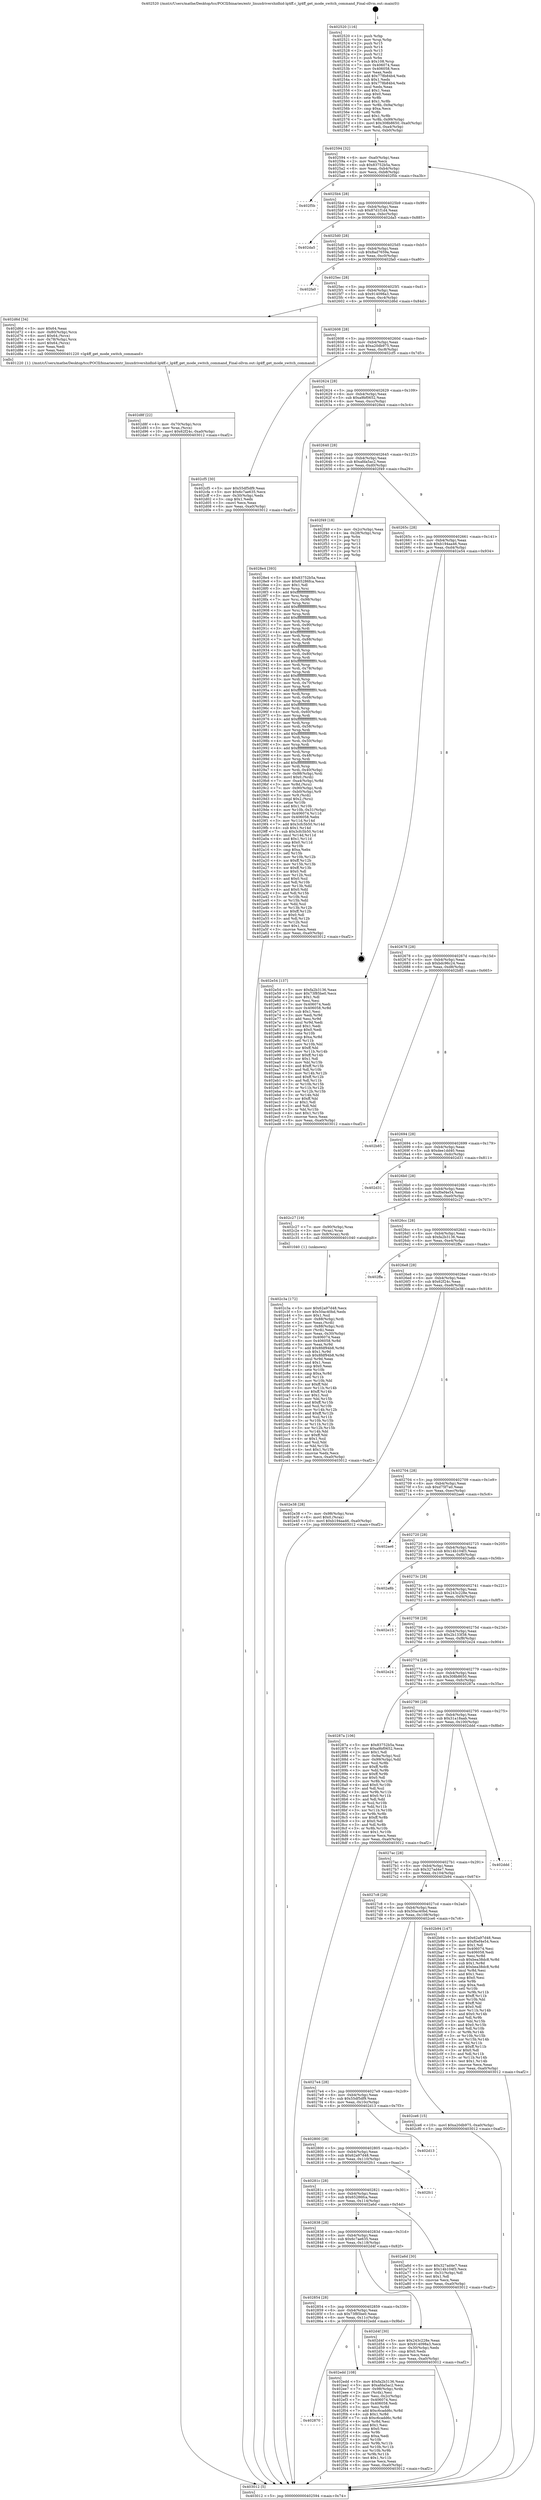 digraph "0x402520" {
  label = "0x402520 (/mnt/c/Users/mathe/Desktop/tcc/POCII/binaries/extr_linuxdrivershidhid-lg4ff.c_lg4ff_get_mode_switch_command_Final-ollvm.out::main(0))"
  labelloc = "t"
  node[shape=record]

  Entry [label="",width=0.3,height=0.3,shape=circle,fillcolor=black,style=filled]
  "0x402594" [label="{
     0x402594 [32]\l
     | [instrs]\l
     &nbsp;&nbsp;0x402594 \<+6\>: mov -0xa0(%rbp),%eax\l
     &nbsp;&nbsp;0x40259a \<+2\>: mov %eax,%ecx\l
     &nbsp;&nbsp;0x40259c \<+6\>: sub $0x83752b5a,%ecx\l
     &nbsp;&nbsp;0x4025a2 \<+6\>: mov %eax,-0xb4(%rbp)\l
     &nbsp;&nbsp;0x4025a8 \<+6\>: mov %ecx,-0xb8(%rbp)\l
     &nbsp;&nbsp;0x4025ae \<+6\>: je 0000000000402f5b \<main+0xa3b\>\l
  }"]
  "0x402f5b" [label="{
     0x402f5b\l
  }", style=dashed]
  "0x4025b4" [label="{
     0x4025b4 [28]\l
     | [instrs]\l
     &nbsp;&nbsp;0x4025b4 \<+5\>: jmp 00000000004025b9 \<main+0x99\>\l
     &nbsp;&nbsp;0x4025b9 \<+6\>: mov -0xb4(%rbp),%eax\l
     &nbsp;&nbsp;0x4025bf \<+5\>: sub $0x87d1f1d4,%eax\l
     &nbsp;&nbsp;0x4025c4 \<+6\>: mov %eax,-0xbc(%rbp)\l
     &nbsp;&nbsp;0x4025ca \<+6\>: je 0000000000402da5 \<main+0x885\>\l
  }"]
  Exit [label="",width=0.3,height=0.3,shape=circle,fillcolor=black,style=filled,peripheries=2]
  "0x402da5" [label="{
     0x402da5\l
  }", style=dashed]
  "0x4025d0" [label="{
     0x4025d0 [28]\l
     | [instrs]\l
     &nbsp;&nbsp;0x4025d0 \<+5\>: jmp 00000000004025d5 \<main+0xb5\>\l
     &nbsp;&nbsp;0x4025d5 \<+6\>: mov -0xb4(%rbp),%eax\l
     &nbsp;&nbsp;0x4025db \<+5\>: sub $0x8ad7659a,%eax\l
     &nbsp;&nbsp;0x4025e0 \<+6\>: mov %eax,-0xc0(%rbp)\l
     &nbsp;&nbsp;0x4025e6 \<+6\>: je 0000000000402fa0 \<main+0xa80\>\l
  }"]
  "0x402870" [label="{
     0x402870\l
  }", style=dashed]
  "0x402fa0" [label="{
     0x402fa0\l
  }", style=dashed]
  "0x4025ec" [label="{
     0x4025ec [28]\l
     | [instrs]\l
     &nbsp;&nbsp;0x4025ec \<+5\>: jmp 00000000004025f1 \<main+0xd1\>\l
     &nbsp;&nbsp;0x4025f1 \<+6\>: mov -0xb4(%rbp),%eax\l
     &nbsp;&nbsp;0x4025f7 \<+5\>: sub $0x914098a3,%eax\l
     &nbsp;&nbsp;0x4025fc \<+6\>: mov %eax,-0xc4(%rbp)\l
     &nbsp;&nbsp;0x402602 \<+6\>: je 0000000000402d6d \<main+0x84d\>\l
  }"]
  "0x402edd" [label="{
     0x402edd [108]\l
     | [instrs]\l
     &nbsp;&nbsp;0x402edd \<+5\>: mov $0xfa2b3136,%eax\l
     &nbsp;&nbsp;0x402ee2 \<+5\>: mov $0xafda5ac2,%ecx\l
     &nbsp;&nbsp;0x402ee7 \<+7\>: mov -0x98(%rbp),%rdx\l
     &nbsp;&nbsp;0x402eee \<+2\>: mov (%rdx),%esi\l
     &nbsp;&nbsp;0x402ef0 \<+3\>: mov %esi,-0x2c(%rbp)\l
     &nbsp;&nbsp;0x402ef3 \<+7\>: mov 0x406074,%esi\l
     &nbsp;&nbsp;0x402efa \<+7\>: mov 0x406058,%edi\l
     &nbsp;&nbsp;0x402f01 \<+3\>: mov %esi,%r8d\l
     &nbsp;&nbsp;0x402f04 \<+7\>: add $0xc6cadd6c,%r8d\l
     &nbsp;&nbsp;0x402f0b \<+4\>: sub $0x1,%r8d\l
     &nbsp;&nbsp;0x402f0f \<+7\>: sub $0xc6cadd6c,%r8d\l
     &nbsp;&nbsp;0x402f16 \<+4\>: imul %r8d,%esi\l
     &nbsp;&nbsp;0x402f1a \<+3\>: and $0x1,%esi\l
     &nbsp;&nbsp;0x402f1d \<+3\>: cmp $0x0,%esi\l
     &nbsp;&nbsp;0x402f20 \<+4\>: sete %r9b\l
     &nbsp;&nbsp;0x402f24 \<+3\>: cmp $0xa,%edi\l
     &nbsp;&nbsp;0x402f27 \<+4\>: setl %r10b\l
     &nbsp;&nbsp;0x402f2b \<+3\>: mov %r9b,%r11b\l
     &nbsp;&nbsp;0x402f2e \<+3\>: and %r10b,%r11b\l
     &nbsp;&nbsp;0x402f31 \<+3\>: xor %r10b,%r9b\l
     &nbsp;&nbsp;0x402f34 \<+3\>: or %r9b,%r11b\l
     &nbsp;&nbsp;0x402f37 \<+4\>: test $0x1,%r11b\l
     &nbsp;&nbsp;0x402f3b \<+3\>: cmovne %ecx,%eax\l
     &nbsp;&nbsp;0x402f3e \<+6\>: mov %eax,-0xa0(%rbp)\l
     &nbsp;&nbsp;0x402f44 \<+5\>: jmp 0000000000403012 \<main+0xaf2\>\l
  }"]
  "0x402d6d" [label="{
     0x402d6d [34]\l
     | [instrs]\l
     &nbsp;&nbsp;0x402d6d \<+5\>: mov $0x64,%eax\l
     &nbsp;&nbsp;0x402d72 \<+4\>: mov -0x80(%rbp),%rcx\l
     &nbsp;&nbsp;0x402d76 \<+6\>: movl $0x64,(%rcx)\l
     &nbsp;&nbsp;0x402d7c \<+4\>: mov -0x78(%rbp),%rcx\l
     &nbsp;&nbsp;0x402d80 \<+6\>: movl $0x64,(%rcx)\l
     &nbsp;&nbsp;0x402d86 \<+2\>: mov %eax,%edi\l
     &nbsp;&nbsp;0x402d88 \<+2\>: mov %eax,%esi\l
     &nbsp;&nbsp;0x402d8a \<+5\>: call 0000000000401220 \<lg4ff_get_mode_switch_command\>\l
     | [calls]\l
     &nbsp;&nbsp;0x401220 \{1\} (/mnt/c/Users/mathe/Desktop/tcc/POCII/binaries/extr_linuxdrivershidhid-lg4ff.c_lg4ff_get_mode_switch_command_Final-ollvm.out::lg4ff_get_mode_switch_command)\l
  }"]
  "0x402608" [label="{
     0x402608 [28]\l
     | [instrs]\l
     &nbsp;&nbsp;0x402608 \<+5\>: jmp 000000000040260d \<main+0xed\>\l
     &nbsp;&nbsp;0x40260d \<+6\>: mov -0xb4(%rbp),%eax\l
     &nbsp;&nbsp;0x402613 \<+5\>: sub $0xa20db975,%eax\l
     &nbsp;&nbsp;0x402618 \<+6\>: mov %eax,-0xc8(%rbp)\l
     &nbsp;&nbsp;0x40261e \<+6\>: je 0000000000402cf5 \<main+0x7d5\>\l
  }"]
  "0x402d8f" [label="{
     0x402d8f [22]\l
     | [instrs]\l
     &nbsp;&nbsp;0x402d8f \<+4\>: mov -0x70(%rbp),%rcx\l
     &nbsp;&nbsp;0x402d93 \<+3\>: mov %rax,(%rcx)\l
     &nbsp;&nbsp;0x402d96 \<+10\>: movl $0x62f24c,-0xa0(%rbp)\l
     &nbsp;&nbsp;0x402da0 \<+5\>: jmp 0000000000403012 \<main+0xaf2\>\l
  }"]
  "0x402cf5" [label="{
     0x402cf5 [30]\l
     | [instrs]\l
     &nbsp;&nbsp;0x402cf5 \<+5\>: mov $0x55df5df9,%eax\l
     &nbsp;&nbsp;0x402cfa \<+5\>: mov $0x6c7ae635,%ecx\l
     &nbsp;&nbsp;0x402cff \<+3\>: mov -0x30(%rbp),%edx\l
     &nbsp;&nbsp;0x402d02 \<+3\>: cmp $0x1,%edx\l
     &nbsp;&nbsp;0x402d05 \<+3\>: cmovl %ecx,%eax\l
     &nbsp;&nbsp;0x402d08 \<+6\>: mov %eax,-0xa0(%rbp)\l
     &nbsp;&nbsp;0x402d0e \<+5\>: jmp 0000000000403012 \<main+0xaf2\>\l
  }"]
  "0x402624" [label="{
     0x402624 [28]\l
     | [instrs]\l
     &nbsp;&nbsp;0x402624 \<+5\>: jmp 0000000000402629 \<main+0x109\>\l
     &nbsp;&nbsp;0x402629 \<+6\>: mov -0xb4(%rbp),%eax\l
     &nbsp;&nbsp;0x40262f \<+5\>: sub $0xa9bf0652,%eax\l
     &nbsp;&nbsp;0x402634 \<+6\>: mov %eax,-0xcc(%rbp)\l
     &nbsp;&nbsp;0x40263a \<+6\>: je 00000000004028e4 \<main+0x3c4\>\l
  }"]
  "0x402854" [label="{
     0x402854 [28]\l
     | [instrs]\l
     &nbsp;&nbsp;0x402854 \<+5\>: jmp 0000000000402859 \<main+0x339\>\l
     &nbsp;&nbsp;0x402859 \<+6\>: mov -0xb4(%rbp),%eax\l
     &nbsp;&nbsp;0x40285f \<+5\>: sub $0x73f85be0,%eax\l
     &nbsp;&nbsp;0x402864 \<+6\>: mov %eax,-0x11c(%rbp)\l
     &nbsp;&nbsp;0x40286a \<+6\>: je 0000000000402edd \<main+0x9bd\>\l
  }"]
  "0x4028e4" [label="{
     0x4028e4 [393]\l
     | [instrs]\l
     &nbsp;&nbsp;0x4028e4 \<+5\>: mov $0x83752b5a,%eax\l
     &nbsp;&nbsp;0x4028e9 \<+5\>: mov $0x65286fca,%ecx\l
     &nbsp;&nbsp;0x4028ee \<+2\>: mov $0x1,%dl\l
     &nbsp;&nbsp;0x4028f0 \<+3\>: mov %rsp,%rsi\l
     &nbsp;&nbsp;0x4028f3 \<+4\>: add $0xfffffffffffffff0,%rsi\l
     &nbsp;&nbsp;0x4028f7 \<+3\>: mov %rsi,%rsp\l
     &nbsp;&nbsp;0x4028fa \<+7\>: mov %rsi,-0x98(%rbp)\l
     &nbsp;&nbsp;0x402901 \<+3\>: mov %rsp,%rsi\l
     &nbsp;&nbsp;0x402904 \<+4\>: add $0xfffffffffffffff0,%rsi\l
     &nbsp;&nbsp;0x402908 \<+3\>: mov %rsi,%rsp\l
     &nbsp;&nbsp;0x40290b \<+3\>: mov %rsp,%rdi\l
     &nbsp;&nbsp;0x40290e \<+4\>: add $0xfffffffffffffff0,%rdi\l
     &nbsp;&nbsp;0x402912 \<+3\>: mov %rdi,%rsp\l
     &nbsp;&nbsp;0x402915 \<+7\>: mov %rdi,-0x90(%rbp)\l
     &nbsp;&nbsp;0x40291c \<+3\>: mov %rsp,%rdi\l
     &nbsp;&nbsp;0x40291f \<+4\>: add $0xfffffffffffffff0,%rdi\l
     &nbsp;&nbsp;0x402923 \<+3\>: mov %rdi,%rsp\l
     &nbsp;&nbsp;0x402926 \<+7\>: mov %rdi,-0x88(%rbp)\l
     &nbsp;&nbsp;0x40292d \<+3\>: mov %rsp,%rdi\l
     &nbsp;&nbsp;0x402930 \<+4\>: add $0xfffffffffffffff0,%rdi\l
     &nbsp;&nbsp;0x402934 \<+3\>: mov %rdi,%rsp\l
     &nbsp;&nbsp;0x402937 \<+4\>: mov %rdi,-0x80(%rbp)\l
     &nbsp;&nbsp;0x40293b \<+3\>: mov %rsp,%rdi\l
     &nbsp;&nbsp;0x40293e \<+4\>: add $0xfffffffffffffff0,%rdi\l
     &nbsp;&nbsp;0x402942 \<+3\>: mov %rdi,%rsp\l
     &nbsp;&nbsp;0x402945 \<+4\>: mov %rdi,-0x78(%rbp)\l
     &nbsp;&nbsp;0x402949 \<+3\>: mov %rsp,%rdi\l
     &nbsp;&nbsp;0x40294c \<+4\>: add $0xfffffffffffffff0,%rdi\l
     &nbsp;&nbsp;0x402950 \<+3\>: mov %rdi,%rsp\l
     &nbsp;&nbsp;0x402953 \<+4\>: mov %rdi,-0x70(%rbp)\l
     &nbsp;&nbsp;0x402957 \<+3\>: mov %rsp,%rdi\l
     &nbsp;&nbsp;0x40295a \<+4\>: add $0xfffffffffffffff0,%rdi\l
     &nbsp;&nbsp;0x40295e \<+3\>: mov %rdi,%rsp\l
     &nbsp;&nbsp;0x402961 \<+4\>: mov %rdi,-0x68(%rbp)\l
     &nbsp;&nbsp;0x402965 \<+3\>: mov %rsp,%rdi\l
     &nbsp;&nbsp;0x402968 \<+4\>: add $0xfffffffffffffff0,%rdi\l
     &nbsp;&nbsp;0x40296c \<+3\>: mov %rdi,%rsp\l
     &nbsp;&nbsp;0x40296f \<+4\>: mov %rdi,-0x60(%rbp)\l
     &nbsp;&nbsp;0x402973 \<+3\>: mov %rsp,%rdi\l
     &nbsp;&nbsp;0x402976 \<+4\>: add $0xfffffffffffffff0,%rdi\l
     &nbsp;&nbsp;0x40297a \<+3\>: mov %rdi,%rsp\l
     &nbsp;&nbsp;0x40297d \<+4\>: mov %rdi,-0x58(%rbp)\l
     &nbsp;&nbsp;0x402981 \<+3\>: mov %rsp,%rdi\l
     &nbsp;&nbsp;0x402984 \<+4\>: add $0xfffffffffffffff0,%rdi\l
     &nbsp;&nbsp;0x402988 \<+3\>: mov %rdi,%rsp\l
     &nbsp;&nbsp;0x40298b \<+4\>: mov %rdi,-0x50(%rbp)\l
     &nbsp;&nbsp;0x40298f \<+3\>: mov %rsp,%rdi\l
     &nbsp;&nbsp;0x402992 \<+4\>: add $0xfffffffffffffff0,%rdi\l
     &nbsp;&nbsp;0x402996 \<+3\>: mov %rdi,%rsp\l
     &nbsp;&nbsp;0x402999 \<+4\>: mov %rdi,-0x48(%rbp)\l
     &nbsp;&nbsp;0x40299d \<+3\>: mov %rsp,%rdi\l
     &nbsp;&nbsp;0x4029a0 \<+4\>: add $0xfffffffffffffff0,%rdi\l
     &nbsp;&nbsp;0x4029a4 \<+3\>: mov %rdi,%rsp\l
     &nbsp;&nbsp;0x4029a7 \<+4\>: mov %rdi,-0x40(%rbp)\l
     &nbsp;&nbsp;0x4029ab \<+7\>: mov -0x98(%rbp),%rdi\l
     &nbsp;&nbsp;0x4029b2 \<+6\>: movl $0x0,(%rdi)\l
     &nbsp;&nbsp;0x4029b8 \<+7\>: mov -0xa4(%rbp),%r8d\l
     &nbsp;&nbsp;0x4029bf \<+3\>: mov %r8d,(%rsi)\l
     &nbsp;&nbsp;0x4029c2 \<+7\>: mov -0x90(%rbp),%rdi\l
     &nbsp;&nbsp;0x4029c9 \<+7\>: mov -0xb0(%rbp),%r9\l
     &nbsp;&nbsp;0x4029d0 \<+3\>: mov %r9,(%rdi)\l
     &nbsp;&nbsp;0x4029d3 \<+3\>: cmpl $0x2,(%rsi)\l
     &nbsp;&nbsp;0x4029d6 \<+4\>: setne %r10b\l
     &nbsp;&nbsp;0x4029da \<+4\>: and $0x1,%r10b\l
     &nbsp;&nbsp;0x4029de \<+4\>: mov %r10b,-0x31(%rbp)\l
     &nbsp;&nbsp;0x4029e2 \<+8\>: mov 0x406074,%r11d\l
     &nbsp;&nbsp;0x4029ea \<+7\>: mov 0x406058,%ebx\l
     &nbsp;&nbsp;0x4029f1 \<+3\>: mov %r11d,%r14d\l
     &nbsp;&nbsp;0x4029f4 \<+7\>: add $0x3cfc5b50,%r14d\l
     &nbsp;&nbsp;0x4029fb \<+4\>: sub $0x1,%r14d\l
     &nbsp;&nbsp;0x4029ff \<+7\>: sub $0x3cfc5b50,%r14d\l
     &nbsp;&nbsp;0x402a06 \<+4\>: imul %r14d,%r11d\l
     &nbsp;&nbsp;0x402a0a \<+4\>: and $0x1,%r11d\l
     &nbsp;&nbsp;0x402a0e \<+4\>: cmp $0x0,%r11d\l
     &nbsp;&nbsp;0x402a12 \<+4\>: sete %r10b\l
     &nbsp;&nbsp;0x402a16 \<+3\>: cmp $0xa,%ebx\l
     &nbsp;&nbsp;0x402a19 \<+4\>: setl %r15b\l
     &nbsp;&nbsp;0x402a1d \<+3\>: mov %r10b,%r12b\l
     &nbsp;&nbsp;0x402a20 \<+4\>: xor $0xff,%r12b\l
     &nbsp;&nbsp;0x402a24 \<+3\>: mov %r15b,%r13b\l
     &nbsp;&nbsp;0x402a27 \<+4\>: xor $0xff,%r13b\l
     &nbsp;&nbsp;0x402a2b \<+3\>: xor $0x0,%dl\l
     &nbsp;&nbsp;0x402a2e \<+3\>: mov %r12b,%sil\l
     &nbsp;&nbsp;0x402a31 \<+4\>: and $0x0,%sil\l
     &nbsp;&nbsp;0x402a35 \<+3\>: and %dl,%r10b\l
     &nbsp;&nbsp;0x402a38 \<+3\>: mov %r13b,%dil\l
     &nbsp;&nbsp;0x402a3b \<+4\>: and $0x0,%dil\l
     &nbsp;&nbsp;0x402a3f \<+3\>: and %dl,%r15b\l
     &nbsp;&nbsp;0x402a42 \<+3\>: or %r10b,%sil\l
     &nbsp;&nbsp;0x402a45 \<+3\>: or %r15b,%dil\l
     &nbsp;&nbsp;0x402a48 \<+3\>: xor %dil,%sil\l
     &nbsp;&nbsp;0x402a4b \<+3\>: or %r13b,%r12b\l
     &nbsp;&nbsp;0x402a4e \<+4\>: xor $0xff,%r12b\l
     &nbsp;&nbsp;0x402a52 \<+3\>: or $0x0,%dl\l
     &nbsp;&nbsp;0x402a55 \<+3\>: and %dl,%r12b\l
     &nbsp;&nbsp;0x402a58 \<+3\>: or %r12b,%sil\l
     &nbsp;&nbsp;0x402a5b \<+4\>: test $0x1,%sil\l
     &nbsp;&nbsp;0x402a5f \<+3\>: cmovne %ecx,%eax\l
     &nbsp;&nbsp;0x402a62 \<+6\>: mov %eax,-0xa0(%rbp)\l
     &nbsp;&nbsp;0x402a68 \<+5\>: jmp 0000000000403012 \<main+0xaf2\>\l
  }"]
  "0x402640" [label="{
     0x402640 [28]\l
     | [instrs]\l
     &nbsp;&nbsp;0x402640 \<+5\>: jmp 0000000000402645 \<main+0x125\>\l
     &nbsp;&nbsp;0x402645 \<+6\>: mov -0xb4(%rbp),%eax\l
     &nbsp;&nbsp;0x40264b \<+5\>: sub $0xafda5ac2,%eax\l
     &nbsp;&nbsp;0x402650 \<+6\>: mov %eax,-0xd0(%rbp)\l
     &nbsp;&nbsp;0x402656 \<+6\>: je 0000000000402f49 \<main+0xa29\>\l
  }"]
  "0x402d4f" [label="{
     0x402d4f [30]\l
     | [instrs]\l
     &nbsp;&nbsp;0x402d4f \<+5\>: mov $0x243c228e,%eax\l
     &nbsp;&nbsp;0x402d54 \<+5\>: mov $0x914098a3,%ecx\l
     &nbsp;&nbsp;0x402d59 \<+3\>: mov -0x30(%rbp),%edx\l
     &nbsp;&nbsp;0x402d5c \<+3\>: cmp $0x0,%edx\l
     &nbsp;&nbsp;0x402d5f \<+3\>: cmove %ecx,%eax\l
     &nbsp;&nbsp;0x402d62 \<+6\>: mov %eax,-0xa0(%rbp)\l
     &nbsp;&nbsp;0x402d68 \<+5\>: jmp 0000000000403012 \<main+0xaf2\>\l
  }"]
  "0x402f49" [label="{
     0x402f49 [18]\l
     | [instrs]\l
     &nbsp;&nbsp;0x402f49 \<+3\>: mov -0x2c(%rbp),%eax\l
     &nbsp;&nbsp;0x402f4c \<+4\>: lea -0x28(%rbp),%rsp\l
     &nbsp;&nbsp;0x402f50 \<+1\>: pop %rbx\l
     &nbsp;&nbsp;0x402f51 \<+2\>: pop %r12\l
     &nbsp;&nbsp;0x402f53 \<+2\>: pop %r13\l
     &nbsp;&nbsp;0x402f55 \<+2\>: pop %r14\l
     &nbsp;&nbsp;0x402f57 \<+2\>: pop %r15\l
     &nbsp;&nbsp;0x402f59 \<+1\>: pop %rbp\l
     &nbsp;&nbsp;0x402f5a \<+1\>: ret\l
  }"]
  "0x40265c" [label="{
     0x40265c [28]\l
     | [instrs]\l
     &nbsp;&nbsp;0x40265c \<+5\>: jmp 0000000000402661 \<main+0x141\>\l
     &nbsp;&nbsp;0x402661 \<+6\>: mov -0xb4(%rbp),%eax\l
     &nbsp;&nbsp;0x402667 \<+5\>: sub $0xb194aa46,%eax\l
     &nbsp;&nbsp;0x40266c \<+6\>: mov %eax,-0xd4(%rbp)\l
     &nbsp;&nbsp;0x402672 \<+6\>: je 0000000000402e54 \<main+0x934\>\l
  }"]
  "0x402c3a" [label="{
     0x402c3a [172]\l
     | [instrs]\l
     &nbsp;&nbsp;0x402c3a \<+5\>: mov $0x62a97d48,%ecx\l
     &nbsp;&nbsp;0x402c3f \<+5\>: mov $0x50ac40bd,%edx\l
     &nbsp;&nbsp;0x402c44 \<+3\>: mov $0x1,%sil\l
     &nbsp;&nbsp;0x402c47 \<+7\>: mov -0x88(%rbp),%rdi\l
     &nbsp;&nbsp;0x402c4e \<+2\>: mov %eax,(%rdi)\l
     &nbsp;&nbsp;0x402c50 \<+7\>: mov -0x88(%rbp),%rdi\l
     &nbsp;&nbsp;0x402c57 \<+2\>: mov (%rdi),%eax\l
     &nbsp;&nbsp;0x402c59 \<+3\>: mov %eax,-0x30(%rbp)\l
     &nbsp;&nbsp;0x402c5c \<+7\>: mov 0x406074,%eax\l
     &nbsp;&nbsp;0x402c63 \<+8\>: mov 0x406058,%r8d\l
     &nbsp;&nbsp;0x402c6b \<+3\>: mov %eax,%r9d\l
     &nbsp;&nbsp;0x402c6e \<+7\>: add $0x8fdf94b8,%r9d\l
     &nbsp;&nbsp;0x402c75 \<+4\>: sub $0x1,%r9d\l
     &nbsp;&nbsp;0x402c79 \<+7\>: sub $0x8fdf94b8,%r9d\l
     &nbsp;&nbsp;0x402c80 \<+4\>: imul %r9d,%eax\l
     &nbsp;&nbsp;0x402c84 \<+3\>: and $0x1,%eax\l
     &nbsp;&nbsp;0x402c87 \<+3\>: cmp $0x0,%eax\l
     &nbsp;&nbsp;0x402c8a \<+4\>: sete %r10b\l
     &nbsp;&nbsp;0x402c8e \<+4\>: cmp $0xa,%r8d\l
     &nbsp;&nbsp;0x402c92 \<+4\>: setl %r11b\l
     &nbsp;&nbsp;0x402c96 \<+3\>: mov %r10b,%bl\l
     &nbsp;&nbsp;0x402c99 \<+3\>: xor $0xff,%bl\l
     &nbsp;&nbsp;0x402c9c \<+3\>: mov %r11b,%r14b\l
     &nbsp;&nbsp;0x402c9f \<+4\>: xor $0xff,%r14b\l
     &nbsp;&nbsp;0x402ca3 \<+4\>: xor $0x1,%sil\l
     &nbsp;&nbsp;0x402ca7 \<+3\>: mov %bl,%r15b\l
     &nbsp;&nbsp;0x402caa \<+4\>: and $0xff,%r15b\l
     &nbsp;&nbsp;0x402cae \<+3\>: and %sil,%r10b\l
     &nbsp;&nbsp;0x402cb1 \<+3\>: mov %r14b,%r12b\l
     &nbsp;&nbsp;0x402cb4 \<+4\>: and $0xff,%r12b\l
     &nbsp;&nbsp;0x402cb8 \<+3\>: and %sil,%r11b\l
     &nbsp;&nbsp;0x402cbb \<+3\>: or %r10b,%r15b\l
     &nbsp;&nbsp;0x402cbe \<+3\>: or %r11b,%r12b\l
     &nbsp;&nbsp;0x402cc1 \<+3\>: xor %r12b,%r15b\l
     &nbsp;&nbsp;0x402cc4 \<+3\>: or %r14b,%bl\l
     &nbsp;&nbsp;0x402cc7 \<+3\>: xor $0xff,%bl\l
     &nbsp;&nbsp;0x402cca \<+4\>: or $0x1,%sil\l
     &nbsp;&nbsp;0x402cce \<+3\>: and %sil,%bl\l
     &nbsp;&nbsp;0x402cd1 \<+3\>: or %bl,%r15b\l
     &nbsp;&nbsp;0x402cd4 \<+4\>: test $0x1,%r15b\l
     &nbsp;&nbsp;0x402cd8 \<+3\>: cmovne %edx,%ecx\l
     &nbsp;&nbsp;0x402cdb \<+6\>: mov %ecx,-0xa0(%rbp)\l
     &nbsp;&nbsp;0x402ce1 \<+5\>: jmp 0000000000403012 \<main+0xaf2\>\l
  }"]
  "0x402e54" [label="{
     0x402e54 [137]\l
     | [instrs]\l
     &nbsp;&nbsp;0x402e54 \<+5\>: mov $0xfa2b3136,%eax\l
     &nbsp;&nbsp;0x402e59 \<+5\>: mov $0x73f85be0,%ecx\l
     &nbsp;&nbsp;0x402e5e \<+2\>: mov $0x1,%dl\l
     &nbsp;&nbsp;0x402e60 \<+2\>: xor %esi,%esi\l
     &nbsp;&nbsp;0x402e62 \<+7\>: mov 0x406074,%edi\l
     &nbsp;&nbsp;0x402e69 \<+8\>: mov 0x406058,%r8d\l
     &nbsp;&nbsp;0x402e71 \<+3\>: sub $0x1,%esi\l
     &nbsp;&nbsp;0x402e74 \<+3\>: mov %edi,%r9d\l
     &nbsp;&nbsp;0x402e77 \<+3\>: add %esi,%r9d\l
     &nbsp;&nbsp;0x402e7a \<+4\>: imul %r9d,%edi\l
     &nbsp;&nbsp;0x402e7e \<+3\>: and $0x1,%edi\l
     &nbsp;&nbsp;0x402e81 \<+3\>: cmp $0x0,%edi\l
     &nbsp;&nbsp;0x402e84 \<+4\>: sete %r10b\l
     &nbsp;&nbsp;0x402e88 \<+4\>: cmp $0xa,%r8d\l
     &nbsp;&nbsp;0x402e8c \<+4\>: setl %r11b\l
     &nbsp;&nbsp;0x402e90 \<+3\>: mov %r10b,%bl\l
     &nbsp;&nbsp;0x402e93 \<+3\>: xor $0xff,%bl\l
     &nbsp;&nbsp;0x402e96 \<+3\>: mov %r11b,%r14b\l
     &nbsp;&nbsp;0x402e99 \<+4\>: xor $0xff,%r14b\l
     &nbsp;&nbsp;0x402e9d \<+3\>: xor $0x1,%dl\l
     &nbsp;&nbsp;0x402ea0 \<+3\>: mov %bl,%r15b\l
     &nbsp;&nbsp;0x402ea3 \<+4\>: and $0xff,%r15b\l
     &nbsp;&nbsp;0x402ea7 \<+3\>: and %dl,%r10b\l
     &nbsp;&nbsp;0x402eaa \<+3\>: mov %r14b,%r12b\l
     &nbsp;&nbsp;0x402ead \<+4\>: and $0xff,%r12b\l
     &nbsp;&nbsp;0x402eb1 \<+3\>: and %dl,%r11b\l
     &nbsp;&nbsp;0x402eb4 \<+3\>: or %r10b,%r15b\l
     &nbsp;&nbsp;0x402eb7 \<+3\>: or %r11b,%r12b\l
     &nbsp;&nbsp;0x402eba \<+3\>: xor %r12b,%r15b\l
     &nbsp;&nbsp;0x402ebd \<+3\>: or %r14b,%bl\l
     &nbsp;&nbsp;0x402ec0 \<+3\>: xor $0xff,%bl\l
     &nbsp;&nbsp;0x402ec3 \<+3\>: or $0x1,%dl\l
     &nbsp;&nbsp;0x402ec6 \<+2\>: and %dl,%bl\l
     &nbsp;&nbsp;0x402ec8 \<+3\>: or %bl,%r15b\l
     &nbsp;&nbsp;0x402ecb \<+4\>: test $0x1,%r15b\l
     &nbsp;&nbsp;0x402ecf \<+3\>: cmovne %ecx,%eax\l
     &nbsp;&nbsp;0x402ed2 \<+6\>: mov %eax,-0xa0(%rbp)\l
     &nbsp;&nbsp;0x402ed8 \<+5\>: jmp 0000000000403012 \<main+0xaf2\>\l
  }"]
  "0x402678" [label="{
     0x402678 [28]\l
     | [instrs]\l
     &nbsp;&nbsp;0x402678 \<+5\>: jmp 000000000040267d \<main+0x15d\>\l
     &nbsp;&nbsp;0x40267d \<+6\>: mov -0xb4(%rbp),%eax\l
     &nbsp;&nbsp;0x402683 \<+5\>: sub $0xbdc96c24,%eax\l
     &nbsp;&nbsp;0x402688 \<+6\>: mov %eax,-0xd8(%rbp)\l
     &nbsp;&nbsp;0x40268e \<+6\>: je 0000000000402b85 \<main+0x665\>\l
  }"]
  "0x402838" [label="{
     0x402838 [28]\l
     | [instrs]\l
     &nbsp;&nbsp;0x402838 \<+5\>: jmp 000000000040283d \<main+0x31d\>\l
     &nbsp;&nbsp;0x40283d \<+6\>: mov -0xb4(%rbp),%eax\l
     &nbsp;&nbsp;0x402843 \<+5\>: sub $0x6c7ae635,%eax\l
     &nbsp;&nbsp;0x402848 \<+6\>: mov %eax,-0x118(%rbp)\l
     &nbsp;&nbsp;0x40284e \<+6\>: je 0000000000402d4f \<main+0x82f\>\l
  }"]
  "0x402b85" [label="{
     0x402b85\l
  }", style=dashed]
  "0x402694" [label="{
     0x402694 [28]\l
     | [instrs]\l
     &nbsp;&nbsp;0x402694 \<+5\>: jmp 0000000000402699 \<main+0x179\>\l
     &nbsp;&nbsp;0x402699 \<+6\>: mov -0xb4(%rbp),%eax\l
     &nbsp;&nbsp;0x40269f \<+5\>: sub $0xdee1dd40,%eax\l
     &nbsp;&nbsp;0x4026a4 \<+6\>: mov %eax,-0xdc(%rbp)\l
     &nbsp;&nbsp;0x4026aa \<+6\>: je 0000000000402d31 \<main+0x811\>\l
  }"]
  "0x402a6d" [label="{
     0x402a6d [30]\l
     | [instrs]\l
     &nbsp;&nbsp;0x402a6d \<+5\>: mov $0x327ad4e7,%eax\l
     &nbsp;&nbsp;0x402a72 \<+5\>: mov $0x14b104f3,%ecx\l
     &nbsp;&nbsp;0x402a77 \<+3\>: mov -0x31(%rbp),%dl\l
     &nbsp;&nbsp;0x402a7a \<+3\>: test $0x1,%dl\l
     &nbsp;&nbsp;0x402a7d \<+3\>: cmovne %ecx,%eax\l
     &nbsp;&nbsp;0x402a80 \<+6\>: mov %eax,-0xa0(%rbp)\l
     &nbsp;&nbsp;0x402a86 \<+5\>: jmp 0000000000403012 \<main+0xaf2\>\l
  }"]
  "0x402d31" [label="{
     0x402d31\l
  }", style=dashed]
  "0x4026b0" [label="{
     0x4026b0 [28]\l
     | [instrs]\l
     &nbsp;&nbsp;0x4026b0 \<+5\>: jmp 00000000004026b5 \<main+0x195\>\l
     &nbsp;&nbsp;0x4026b5 \<+6\>: mov -0xb4(%rbp),%eax\l
     &nbsp;&nbsp;0x4026bb \<+5\>: sub $0xf0ef4e54,%eax\l
     &nbsp;&nbsp;0x4026c0 \<+6\>: mov %eax,-0xe0(%rbp)\l
     &nbsp;&nbsp;0x4026c6 \<+6\>: je 0000000000402c27 \<main+0x707\>\l
  }"]
  "0x40281c" [label="{
     0x40281c [28]\l
     | [instrs]\l
     &nbsp;&nbsp;0x40281c \<+5\>: jmp 0000000000402821 \<main+0x301\>\l
     &nbsp;&nbsp;0x402821 \<+6\>: mov -0xb4(%rbp),%eax\l
     &nbsp;&nbsp;0x402827 \<+5\>: sub $0x65286fca,%eax\l
     &nbsp;&nbsp;0x40282c \<+6\>: mov %eax,-0x114(%rbp)\l
     &nbsp;&nbsp;0x402832 \<+6\>: je 0000000000402a6d \<main+0x54d\>\l
  }"]
  "0x402c27" [label="{
     0x402c27 [19]\l
     | [instrs]\l
     &nbsp;&nbsp;0x402c27 \<+7\>: mov -0x90(%rbp),%rax\l
     &nbsp;&nbsp;0x402c2e \<+3\>: mov (%rax),%rax\l
     &nbsp;&nbsp;0x402c31 \<+4\>: mov 0x8(%rax),%rdi\l
     &nbsp;&nbsp;0x402c35 \<+5\>: call 0000000000401040 \<atoi@plt\>\l
     | [calls]\l
     &nbsp;&nbsp;0x401040 \{1\} (unknown)\l
  }"]
  "0x4026cc" [label="{
     0x4026cc [28]\l
     | [instrs]\l
     &nbsp;&nbsp;0x4026cc \<+5\>: jmp 00000000004026d1 \<main+0x1b1\>\l
     &nbsp;&nbsp;0x4026d1 \<+6\>: mov -0xb4(%rbp),%eax\l
     &nbsp;&nbsp;0x4026d7 \<+5\>: sub $0xfa2b3136,%eax\l
     &nbsp;&nbsp;0x4026dc \<+6\>: mov %eax,-0xe4(%rbp)\l
     &nbsp;&nbsp;0x4026e2 \<+6\>: je 0000000000402ffa \<main+0xada\>\l
  }"]
  "0x402fc1" [label="{
     0x402fc1\l
  }", style=dashed]
  "0x402ffa" [label="{
     0x402ffa\l
  }", style=dashed]
  "0x4026e8" [label="{
     0x4026e8 [28]\l
     | [instrs]\l
     &nbsp;&nbsp;0x4026e8 \<+5\>: jmp 00000000004026ed \<main+0x1cd\>\l
     &nbsp;&nbsp;0x4026ed \<+6\>: mov -0xb4(%rbp),%eax\l
     &nbsp;&nbsp;0x4026f3 \<+5\>: sub $0x62f24c,%eax\l
     &nbsp;&nbsp;0x4026f8 \<+6\>: mov %eax,-0xe8(%rbp)\l
     &nbsp;&nbsp;0x4026fe \<+6\>: je 0000000000402e38 \<main+0x918\>\l
  }"]
  "0x402800" [label="{
     0x402800 [28]\l
     | [instrs]\l
     &nbsp;&nbsp;0x402800 \<+5\>: jmp 0000000000402805 \<main+0x2e5\>\l
     &nbsp;&nbsp;0x402805 \<+6\>: mov -0xb4(%rbp),%eax\l
     &nbsp;&nbsp;0x40280b \<+5\>: sub $0x62a97d48,%eax\l
     &nbsp;&nbsp;0x402810 \<+6\>: mov %eax,-0x110(%rbp)\l
     &nbsp;&nbsp;0x402816 \<+6\>: je 0000000000402fc1 \<main+0xaa1\>\l
  }"]
  "0x402e38" [label="{
     0x402e38 [28]\l
     | [instrs]\l
     &nbsp;&nbsp;0x402e38 \<+7\>: mov -0x98(%rbp),%rax\l
     &nbsp;&nbsp;0x402e3f \<+6\>: movl $0x0,(%rax)\l
     &nbsp;&nbsp;0x402e45 \<+10\>: movl $0xb194aa46,-0xa0(%rbp)\l
     &nbsp;&nbsp;0x402e4f \<+5\>: jmp 0000000000403012 \<main+0xaf2\>\l
  }"]
  "0x402704" [label="{
     0x402704 [28]\l
     | [instrs]\l
     &nbsp;&nbsp;0x402704 \<+5\>: jmp 0000000000402709 \<main+0x1e9\>\l
     &nbsp;&nbsp;0x402709 \<+6\>: mov -0xb4(%rbp),%eax\l
     &nbsp;&nbsp;0x40270f \<+5\>: sub $0xd75f7a0,%eax\l
     &nbsp;&nbsp;0x402714 \<+6\>: mov %eax,-0xec(%rbp)\l
     &nbsp;&nbsp;0x40271a \<+6\>: je 0000000000402ae6 \<main+0x5c6\>\l
  }"]
  "0x402d13" [label="{
     0x402d13\l
  }", style=dashed]
  "0x402ae6" [label="{
     0x402ae6\l
  }", style=dashed]
  "0x402720" [label="{
     0x402720 [28]\l
     | [instrs]\l
     &nbsp;&nbsp;0x402720 \<+5\>: jmp 0000000000402725 \<main+0x205\>\l
     &nbsp;&nbsp;0x402725 \<+6\>: mov -0xb4(%rbp),%eax\l
     &nbsp;&nbsp;0x40272b \<+5\>: sub $0x14b104f3,%eax\l
     &nbsp;&nbsp;0x402730 \<+6\>: mov %eax,-0xf0(%rbp)\l
     &nbsp;&nbsp;0x402736 \<+6\>: je 0000000000402a8b \<main+0x56b\>\l
  }"]
  "0x4027e4" [label="{
     0x4027e4 [28]\l
     | [instrs]\l
     &nbsp;&nbsp;0x4027e4 \<+5\>: jmp 00000000004027e9 \<main+0x2c9\>\l
     &nbsp;&nbsp;0x4027e9 \<+6\>: mov -0xb4(%rbp),%eax\l
     &nbsp;&nbsp;0x4027ef \<+5\>: sub $0x55df5df9,%eax\l
     &nbsp;&nbsp;0x4027f4 \<+6\>: mov %eax,-0x10c(%rbp)\l
     &nbsp;&nbsp;0x4027fa \<+6\>: je 0000000000402d13 \<main+0x7f3\>\l
  }"]
  "0x402a8b" [label="{
     0x402a8b\l
  }", style=dashed]
  "0x40273c" [label="{
     0x40273c [28]\l
     | [instrs]\l
     &nbsp;&nbsp;0x40273c \<+5\>: jmp 0000000000402741 \<main+0x221\>\l
     &nbsp;&nbsp;0x402741 \<+6\>: mov -0xb4(%rbp),%eax\l
     &nbsp;&nbsp;0x402747 \<+5\>: sub $0x243c228e,%eax\l
     &nbsp;&nbsp;0x40274c \<+6\>: mov %eax,-0xf4(%rbp)\l
     &nbsp;&nbsp;0x402752 \<+6\>: je 0000000000402e15 \<main+0x8f5\>\l
  }"]
  "0x402ce6" [label="{
     0x402ce6 [15]\l
     | [instrs]\l
     &nbsp;&nbsp;0x402ce6 \<+10\>: movl $0xa20db975,-0xa0(%rbp)\l
     &nbsp;&nbsp;0x402cf0 \<+5\>: jmp 0000000000403012 \<main+0xaf2\>\l
  }"]
  "0x402e15" [label="{
     0x402e15\l
  }", style=dashed]
  "0x402758" [label="{
     0x402758 [28]\l
     | [instrs]\l
     &nbsp;&nbsp;0x402758 \<+5\>: jmp 000000000040275d \<main+0x23d\>\l
     &nbsp;&nbsp;0x40275d \<+6\>: mov -0xb4(%rbp),%eax\l
     &nbsp;&nbsp;0x402763 \<+5\>: sub $0x2b133f38,%eax\l
     &nbsp;&nbsp;0x402768 \<+6\>: mov %eax,-0xf8(%rbp)\l
     &nbsp;&nbsp;0x40276e \<+6\>: je 0000000000402e24 \<main+0x904\>\l
  }"]
  "0x4027c8" [label="{
     0x4027c8 [28]\l
     | [instrs]\l
     &nbsp;&nbsp;0x4027c8 \<+5\>: jmp 00000000004027cd \<main+0x2ad\>\l
     &nbsp;&nbsp;0x4027cd \<+6\>: mov -0xb4(%rbp),%eax\l
     &nbsp;&nbsp;0x4027d3 \<+5\>: sub $0x50ac40bd,%eax\l
     &nbsp;&nbsp;0x4027d8 \<+6\>: mov %eax,-0x108(%rbp)\l
     &nbsp;&nbsp;0x4027de \<+6\>: je 0000000000402ce6 \<main+0x7c6\>\l
  }"]
  "0x402e24" [label="{
     0x402e24\l
  }", style=dashed]
  "0x402774" [label="{
     0x402774 [28]\l
     | [instrs]\l
     &nbsp;&nbsp;0x402774 \<+5\>: jmp 0000000000402779 \<main+0x259\>\l
     &nbsp;&nbsp;0x402779 \<+6\>: mov -0xb4(%rbp),%eax\l
     &nbsp;&nbsp;0x40277f \<+5\>: sub $0x308b8650,%eax\l
     &nbsp;&nbsp;0x402784 \<+6\>: mov %eax,-0xfc(%rbp)\l
     &nbsp;&nbsp;0x40278a \<+6\>: je 000000000040287a \<main+0x35a\>\l
  }"]
  "0x402b94" [label="{
     0x402b94 [147]\l
     | [instrs]\l
     &nbsp;&nbsp;0x402b94 \<+5\>: mov $0x62a97d48,%eax\l
     &nbsp;&nbsp;0x402b99 \<+5\>: mov $0xf0ef4e54,%ecx\l
     &nbsp;&nbsp;0x402b9e \<+2\>: mov $0x1,%dl\l
     &nbsp;&nbsp;0x402ba0 \<+7\>: mov 0x406074,%esi\l
     &nbsp;&nbsp;0x402ba7 \<+7\>: mov 0x406058,%edi\l
     &nbsp;&nbsp;0x402bae \<+3\>: mov %esi,%r8d\l
     &nbsp;&nbsp;0x402bb1 \<+7\>: sub $0xbea38dc8,%r8d\l
     &nbsp;&nbsp;0x402bb8 \<+4\>: sub $0x1,%r8d\l
     &nbsp;&nbsp;0x402bbc \<+7\>: add $0xbea38dc8,%r8d\l
     &nbsp;&nbsp;0x402bc3 \<+4\>: imul %r8d,%esi\l
     &nbsp;&nbsp;0x402bc7 \<+3\>: and $0x1,%esi\l
     &nbsp;&nbsp;0x402bca \<+3\>: cmp $0x0,%esi\l
     &nbsp;&nbsp;0x402bcd \<+4\>: sete %r9b\l
     &nbsp;&nbsp;0x402bd1 \<+3\>: cmp $0xa,%edi\l
     &nbsp;&nbsp;0x402bd4 \<+4\>: setl %r10b\l
     &nbsp;&nbsp;0x402bd8 \<+3\>: mov %r9b,%r11b\l
     &nbsp;&nbsp;0x402bdb \<+4\>: xor $0xff,%r11b\l
     &nbsp;&nbsp;0x402bdf \<+3\>: mov %r10b,%bl\l
     &nbsp;&nbsp;0x402be2 \<+3\>: xor $0xff,%bl\l
     &nbsp;&nbsp;0x402be5 \<+3\>: xor $0x0,%dl\l
     &nbsp;&nbsp;0x402be8 \<+3\>: mov %r11b,%r14b\l
     &nbsp;&nbsp;0x402beb \<+4\>: and $0x0,%r14b\l
     &nbsp;&nbsp;0x402bef \<+3\>: and %dl,%r9b\l
     &nbsp;&nbsp;0x402bf2 \<+3\>: mov %bl,%r15b\l
     &nbsp;&nbsp;0x402bf5 \<+4\>: and $0x0,%r15b\l
     &nbsp;&nbsp;0x402bf9 \<+3\>: and %dl,%r10b\l
     &nbsp;&nbsp;0x402bfc \<+3\>: or %r9b,%r14b\l
     &nbsp;&nbsp;0x402bff \<+3\>: or %r10b,%r15b\l
     &nbsp;&nbsp;0x402c02 \<+3\>: xor %r15b,%r14b\l
     &nbsp;&nbsp;0x402c05 \<+3\>: or %bl,%r11b\l
     &nbsp;&nbsp;0x402c08 \<+4\>: xor $0xff,%r11b\l
     &nbsp;&nbsp;0x402c0c \<+3\>: or $0x0,%dl\l
     &nbsp;&nbsp;0x402c0f \<+3\>: and %dl,%r11b\l
     &nbsp;&nbsp;0x402c12 \<+3\>: or %r11b,%r14b\l
     &nbsp;&nbsp;0x402c15 \<+4\>: test $0x1,%r14b\l
     &nbsp;&nbsp;0x402c19 \<+3\>: cmovne %ecx,%eax\l
     &nbsp;&nbsp;0x402c1c \<+6\>: mov %eax,-0xa0(%rbp)\l
     &nbsp;&nbsp;0x402c22 \<+5\>: jmp 0000000000403012 \<main+0xaf2\>\l
  }"]
  "0x40287a" [label="{
     0x40287a [106]\l
     | [instrs]\l
     &nbsp;&nbsp;0x40287a \<+5\>: mov $0x83752b5a,%eax\l
     &nbsp;&nbsp;0x40287f \<+5\>: mov $0xa9bf0652,%ecx\l
     &nbsp;&nbsp;0x402884 \<+2\>: mov $0x1,%dl\l
     &nbsp;&nbsp;0x402886 \<+7\>: mov -0x9a(%rbp),%sil\l
     &nbsp;&nbsp;0x40288d \<+7\>: mov -0x99(%rbp),%dil\l
     &nbsp;&nbsp;0x402894 \<+3\>: mov %sil,%r8b\l
     &nbsp;&nbsp;0x402897 \<+4\>: xor $0xff,%r8b\l
     &nbsp;&nbsp;0x40289b \<+3\>: mov %dil,%r9b\l
     &nbsp;&nbsp;0x40289e \<+4\>: xor $0xff,%r9b\l
     &nbsp;&nbsp;0x4028a2 \<+3\>: xor $0x0,%dl\l
     &nbsp;&nbsp;0x4028a5 \<+3\>: mov %r8b,%r10b\l
     &nbsp;&nbsp;0x4028a8 \<+4\>: and $0x0,%r10b\l
     &nbsp;&nbsp;0x4028ac \<+3\>: and %dl,%sil\l
     &nbsp;&nbsp;0x4028af \<+3\>: mov %r9b,%r11b\l
     &nbsp;&nbsp;0x4028b2 \<+4\>: and $0x0,%r11b\l
     &nbsp;&nbsp;0x4028b6 \<+3\>: and %dl,%dil\l
     &nbsp;&nbsp;0x4028b9 \<+3\>: or %sil,%r10b\l
     &nbsp;&nbsp;0x4028bc \<+3\>: or %dil,%r11b\l
     &nbsp;&nbsp;0x4028bf \<+3\>: xor %r11b,%r10b\l
     &nbsp;&nbsp;0x4028c2 \<+3\>: or %r9b,%r8b\l
     &nbsp;&nbsp;0x4028c5 \<+4\>: xor $0xff,%r8b\l
     &nbsp;&nbsp;0x4028c9 \<+3\>: or $0x0,%dl\l
     &nbsp;&nbsp;0x4028cc \<+3\>: and %dl,%r8b\l
     &nbsp;&nbsp;0x4028cf \<+3\>: or %r8b,%r10b\l
     &nbsp;&nbsp;0x4028d2 \<+4\>: test $0x1,%r10b\l
     &nbsp;&nbsp;0x4028d6 \<+3\>: cmovne %ecx,%eax\l
     &nbsp;&nbsp;0x4028d9 \<+6\>: mov %eax,-0xa0(%rbp)\l
     &nbsp;&nbsp;0x4028df \<+5\>: jmp 0000000000403012 \<main+0xaf2\>\l
  }"]
  "0x402790" [label="{
     0x402790 [28]\l
     | [instrs]\l
     &nbsp;&nbsp;0x402790 \<+5\>: jmp 0000000000402795 \<main+0x275\>\l
     &nbsp;&nbsp;0x402795 \<+6\>: mov -0xb4(%rbp),%eax\l
     &nbsp;&nbsp;0x40279b \<+5\>: sub $0x31a18aab,%eax\l
     &nbsp;&nbsp;0x4027a0 \<+6\>: mov %eax,-0x100(%rbp)\l
     &nbsp;&nbsp;0x4027a6 \<+6\>: je 0000000000402ddd \<main+0x8bd\>\l
  }"]
  "0x403012" [label="{
     0x403012 [5]\l
     | [instrs]\l
     &nbsp;&nbsp;0x403012 \<+5\>: jmp 0000000000402594 \<main+0x74\>\l
  }"]
  "0x402520" [label="{
     0x402520 [116]\l
     | [instrs]\l
     &nbsp;&nbsp;0x402520 \<+1\>: push %rbp\l
     &nbsp;&nbsp;0x402521 \<+3\>: mov %rsp,%rbp\l
     &nbsp;&nbsp;0x402524 \<+2\>: push %r15\l
     &nbsp;&nbsp;0x402526 \<+2\>: push %r14\l
     &nbsp;&nbsp;0x402528 \<+2\>: push %r13\l
     &nbsp;&nbsp;0x40252a \<+2\>: push %r12\l
     &nbsp;&nbsp;0x40252c \<+1\>: push %rbx\l
     &nbsp;&nbsp;0x40252d \<+7\>: sub $0x108,%rsp\l
     &nbsp;&nbsp;0x402534 \<+7\>: mov 0x406074,%eax\l
     &nbsp;&nbsp;0x40253b \<+7\>: mov 0x406058,%ecx\l
     &nbsp;&nbsp;0x402542 \<+2\>: mov %eax,%edx\l
     &nbsp;&nbsp;0x402544 \<+6\>: add $0x778b84b4,%edx\l
     &nbsp;&nbsp;0x40254a \<+3\>: sub $0x1,%edx\l
     &nbsp;&nbsp;0x40254d \<+6\>: sub $0x778b84b4,%edx\l
     &nbsp;&nbsp;0x402553 \<+3\>: imul %edx,%eax\l
     &nbsp;&nbsp;0x402556 \<+3\>: and $0x1,%eax\l
     &nbsp;&nbsp;0x402559 \<+3\>: cmp $0x0,%eax\l
     &nbsp;&nbsp;0x40255c \<+4\>: sete %r8b\l
     &nbsp;&nbsp;0x402560 \<+4\>: and $0x1,%r8b\l
     &nbsp;&nbsp;0x402564 \<+7\>: mov %r8b,-0x9a(%rbp)\l
     &nbsp;&nbsp;0x40256b \<+3\>: cmp $0xa,%ecx\l
     &nbsp;&nbsp;0x40256e \<+4\>: setl %r8b\l
     &nbsp;&nbsp;0x402572 \<+4\>: and $0x1,%r8b\l
     &nbsp;&nbsp;0x402576 \<+7\>: mov %r8b,-0x99(%rbp)\l
     &nbsp;&nbsp;0x40257d \<+10\>: movl $0x308b8650,-0xa0(%rbp)\l
     &nbsp;&nbsp;0x402587 \<+6\>: mov %edi,-0xa4(%rbp)\l
     &nbsp;&nbsp;0x40258d \<+7\>: mov %rsi,-0xb0(%rbp)\l
  }"]
  "0x4027ac" [label="{
     0x4027ac [28]\l
     | [instrs]\l
     &nbsp;&nbsp;0x4027ac \<+5\>: jmp 00000000004027b1 \<main+0x291\>\l
     &nbsp;&nbsp;0x4027b1 \<+6\>: mov -0xb4(%rbp),%eax\l
     &nbsp;&nbsp;0x4027b7 \<+5\>: sub $0x327ad4e7,%eax\l
     &nbsp;&nbsp;0x4027bc \<+6\>: mov %eax,-0x104(%rbp)\l
     &nbsp;&nbsp;0x4027c2 \<+6\>: je 0000000000402b94 \<main+0x674\>\l
  }"]
  "0x402ddd" [label="{
     0x402ddd\l
  }", style=dashed]
  Entry -> "0x402520" [label=" 1"]
  "0x402594" -> "0x402f5b" [label=" 0"]
  "0x402594" -> "0x4025b4" [label=" 13"]
  "0x402f49" -> Exit [label=" 1"]
  "0x4025b4" -> "0x402da5" [label=" 0"]
  "0x4025b4" -> "0x4025d0" [label=" 13"]
  "0x402edd" -> "0x403012" [label=" 1"]
  "0x4025d0" -> "0x402fa0" [label=" 0"]
  "0x4025d0" -> "0x4025ec" [label=" 13"]
  "0x402854" -> "0x402870" [label=" 0"]
  "0x4025ec" -> "0x402d6d" [label=" 1"]
  "0x4025ec" -> "0x402608" [label=" 12"]
  "0x402854" -> "0x402edd" [label=" 1"]
  "0x402608" -> "0x402cf5" [label=" 1"]
  "0x402608" -> "0x402624" [label=" 11"]
  "0x402e54" -> "0x403012" [label=" 1"]
  "0x402624" -> "0x4028e4" [label=" 1"]
  "0x402624" -> "0x402640" [label=" 10"]
  "0x402e38" -> "0x403012" [label=" 1"]
  "0x402640" -> "0x402f49" [label=" 1"]
  "0x402640" -> "0x40265c" [label=" 9"]
  "0x402d8f" -> "0x403012" [label=" 1"]
  "0x40265c" -> "0x402e54" [label=" 1"]
  "0x40265c" -> "0x402678" [label=" 8"]
  "0x402d4f" -> "0x403012" [label=" 1"]
  "0x402678" -> "0x402b85" [label=" 0"]
  "0x402678" -> "0x402694" [label=" 8"]
  "0x402838" -> "0x402854" [label=" 1"]
  "0x402694" -> "0x402d31" [label=" 0"]
  "0x402694" -> "0x4026b0" [label=" 8"]
  "0x402838" -> "0x402d4f" [label=" 1"]
  "0x4026b0" -> "0x402c27" [label=" 1"]
  "0x4026b0" -> "0x4026cc" [label=" 7"]
  "0x402cf5" -> "0x403012" [label=" 1"]
  "0x4026cc" -> "0x402ffa" [label=" 0"]
  "0x4026cc" -> "0x4026e8" [label=" 7"]
  "0x402ce6" -> "0x403012" [label=" 1"]
  "0x4026e8" -> "0x402e38" [label=" 1"]
  "0x4026e8" -> "0x402704" [label=" 6"]
  "0x402c27" -> "0x402c3a" [label=" 1"]
  "0x402704" -> "0x402ae6" [label=" 0"]
  "0x402704" -> "0x402720" [label=" 6"]
  "0x402b94" -> "0x403012" [label=" 1"]
  "0x402720" -> "0x402a8b" [label=" 0"]
  "0x402720" -> "0x40273c" [label=" 6"]
  "0x40281c" -> "0x402838" [label=" 2"]
  "0x40273c" -> "0x402e15" [label=" 0"]
  "0x40273c" -> "0x402758" [label=" 6"]
  "0x40281c" -> "0x402a6d" [label=" 1"]
  "0x402758" -> "0x402e24" [label=" 0"]
  "0x402758" -> "0x402774" [label=" 6"]
  "0x402800" -> "0x40281c" [label=" 3"]
  "0x402774" -> "0x40287a" [label=" 1"]
  "0x402774" -> "0x402790" [label=" 5"]
  "0x40287a" -> "0x403012" [label=" 1"]
  "0x402520" -> "0x402594" [label=" 1"]
  "0x403012" -> "0x402594" [label=" 12"]
  "0x402800" -> "0x402fc1" [label=" 0"]
  "0x4028e4" -> "0x403012" [label=" 1"]
  "0x4027e4" -> "0x402800" [label=" 3"]
  "0x402790" -> "0x402ddd" [label=" 0"]
  "0x402790" -> "0x4027ac" [label=" 5"]
  "0x402c3a" -> "0x403012" [label=" 1"]
  "0x4027ac" -> "0x402b94" [label=" 1"]
  "0x4027ac" -> "0x4027c8" [label=" 4"]
  "0x402d6d" -> "0x402d8f" [label=" 1"]
  "0x4027c8" -> "0x402ce6" [label=" 1"]
  "0x4027c8" -> "0x4027e4" [label=" 3"]
  "0x402a6d" -> "0x403012" [label=" 1"]
  "0x4027e4" -> "0x402d13" [label=" 0"]
}
